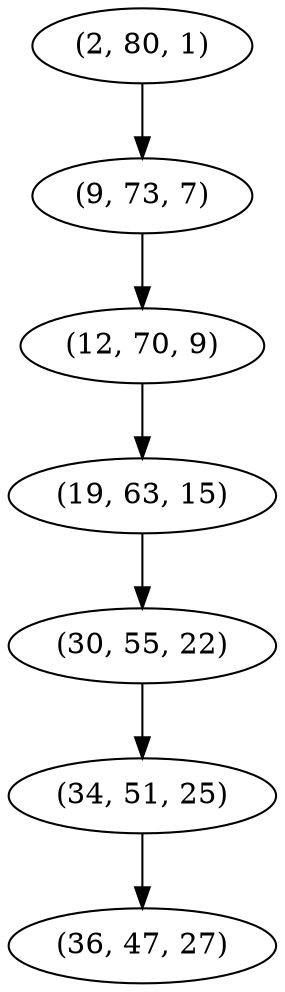 digraph tree {
    "(2, 80, 1)";
    "(9, 73, 7)";
    "(12, 70, 9)";
    "(19, 63, 15)";
    "(30, 55, 22)";
    "(34, 51, 25)";
    "(36, 47, 27)";
    "(2, 80, 1)" -> "(9, 73, 7)";
    "(9, 73, 7)" -> "(12, 70, 9)";
    "(12, 70, 9)" -> "(19, 63, 15)";
    "(19, 63, 15)" -> "(30, 55, 22)";
    "(30, 55, 22)" -> "(34, 51, 25)";
    "(34, 51, 25)" -> "(36, 47, 27)";
}
